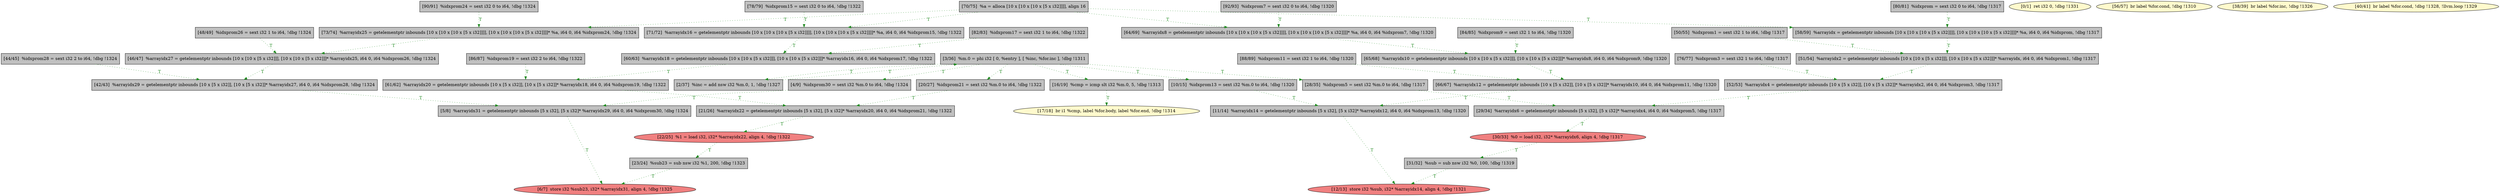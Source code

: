
digraph G {


node108 [fillcolor=grey,label="[73/74]  %arrayidx25 = getelementptr inbounds [10 x [10 x [10 x [5 x i32]]]], [10 x [10 x [10 x [5 x i32]]]]* %a, i64 0, i64 %idxprom24, !dbg !1324",shape=rectangle,style=filled ]
node106 [fillcolor=grey,label="[92/93]  %idxprom7 = sext i32 0 to i64, !dbg !1320",shape=rectangle,style=filled ]
node105 [fillcolor=grey,label="[90/91]  %idxprom24 = sext i32 0 to i64, !dbg !1324",shape=rectangle,style=filled ]
node104 [fillcolor=lightcoral,label="[22/25]  %1 = load i32, i32* %arrayidx22, align 4, !dbg !1322",shape=ellipse,style=filled ]
node103 [fillcolor=grey,label="[21/26]  %arrayidx22 = getelementptr inbounds [5 x i32], [5 x i32]* %arrayidx20, i64 0, i64 %idxprom21, !dbg !1322",shape=rectangle,style=filled ]
node101 [fillcolor=grey,label="[20/27]  %idxprom21 = sext i32 %m.0 to i64, !dbg !1322",shape=rectangle,style=filled ]
node100 [fillcolor=grey,label="[88/89]  %idxprom11 = sext i32 1 to i64, !dbg !1320",shape=rectangle,style=filled ]
node99 [fillcolor=grey,label="[61/62]  %arrayidx20 = getelementptr inbounds [10 x [5 x i32]], [10 x [5 x i32]]* %arrayidx18, i64 0, i64 %idxprom19, !dbg !1322",shape=rectangle,style=filled ]
node72 [fillcolor=grey,label="[48/49]  %idxprom26 = sext i32 1 to i64, !dbg !1324",shape=rectangle,style=filled ]
node63 [fillcolor=grey,label="[2/37]  %inc = add nsw i32 %m.0, 1, !dbg !1327",shape=rectangle,style=filled ]
node71 [fillcolor=grey,label="[46/47]  %arrayidx27 = getelementptr inbounds [10 x [10 x [5 x i32]]], [10 x [10 x [5 x i32]]]* %arrayidx25, i64 0, i64 %idxprom26, !dbg !1324",shape=rectangle,style=filled ]
node92 [fillcolor=grey,label="[80/81]  %idxprom = sext i32 0 to i64, !dbg !1317",shape=rectangle,style=filled ]
node68 [fillcolor=grey,label="[4/9]  %idxprom30 = sext i32 %m.0 to i64, !dbg !1324",shape=rectangle,style=filled ]
node62 [fillcolor=lemonchiffon,label="[0/1]  ret i32 0, !dbg !1331",shape=ellipse,style=filled ]
node76 [fillcolor=lemonchiffon,label="[56/57]  br label %for.cond, !dbg !1310",shape=ellipse,style=filled ]
node74 [fillcolor=grey,label="[29/34]  %arrayidx6 = getelementptr inbounds [5 x i32], [5 x i32]* %arrayidx4, i64 0, i64 %idxprom5, !dbg !1317",shape=rectangle,style=filled ]
node75 [fillcolor=grey,label="[52/53]  %arrayidx4 = getelementptr inbounds [10 x [5 x i32]], [10 x [5 x i32]]* %arrayidx2, i64 0, i64 %idxprom3, !dbg !1317",shape=rectangle,style=filled ]
node90 [fillcolor=lightcoral,label="[30/33]  %0 = load i32, i32* %arrayidx6, align 4, !dbg !1317",shape=ellipse,style=filled ]
node86 [fillcolor=grey,label="[10/15]  %idxprom13 = sext i32 %m.0 to i64, !dbg !1320",shape=rectangle,style=filled ]
node73 [fillcolor=grey,label="[50/55]  %idxprom1 = sext i32 1 to i64, !dbg !1317",shape=rectangle,style=filled ]
node64 [fillcolor=lemonchiffon,label="[38/39]  br label %for.inc, !dbg !1326",shape=ellipse,style=filled ]
node98 [fillcolor=grey,label="[65/68]  %arrayidx10 = getelementptr inbounds [10 x [10 x [5 x i32]]], [10 x [10 x [5 x i32]]]* %arrayidx8, i64 0, i64 %idxprom9, !dbg !1320",shape=rectangle,style=filled ]
node77 [fillcolor=grey,label="[58/59]  %arrayidx = getelementptr inbounds [10 x [10 x [10 x [5 x i32]]]], [10 x [10 x [10 x [5 x i32]]]]* %a, i64 0, i64 %idxprom, !dbg !1317",shape=rectangle,style=filled ]
node66 [fillcolor=lightcoral,label="[6/7]  store i32 %sub23, i32* %arrayidx31, align 4, !dbg !1325",shape=ellipse,style=filled ]
node102 [fillcolor=grey,label="[66/67]  %arrayidx12 = getelementptr inbounds [10 x [5 x i32]], [10 x [5 x i32]]* %arrayidx10, i64 0, i64 %idxprom11, !dbg !1320",shape=rectangle,style=filled ]
node70 [fillcolor=grey,label="[44/45]  %idxprom28 = sext i32 2 to i64, !dbg !1324",shape=rectangle,style=filled ]
node82 [fillcolor=grey,label="[51/54]  %arrayidx2 = getelementptr inbounds [10 x [10 x [5 x i32]]], [10 x [10 x [5 x i32]]]* %arrayidx, i64 0, i64 %idxprom1, !dbg !1317",shape=rectangle,style=filled ]
node94 [fillcolor=grey,label="[82/83]  %idxprom17 = sext i32 1 to i64, !dbg !1322",shape=rectangle,style=filled ]
node78 [fillcolor=grey,label="[3/36]  %m.0 = phi i32 [ 0, %entry ], [ %inc, %for.inc ], !dbg !1311",shape=rectangle,style=filled ]
node79 [fillcolor=grey,label="[16/19]  %cmp = icmp slt i32 %m.0, 5, !dbg !1313",shape=rectangle,style=filled ]
node80 [fillcolor=grey,label="[60/63]  %arrayidx18 = getelementptr inbounds [10 x [10 x [5 x i32]]], [10 x [10 x [5 x i32]]]* %arrayidx16, i64 0, i64 %idxprom17, !dbg !1322",shape=rectangle,style=filled ]
node69 [fillcolor=grey,label="[42/43]  %arrayidx29 = getelementptr inbounds [10 x [5 x i32]], [10 x [5 x i32]]* %arrayidx27, i64 0, i64 %idxprom28, !dbg !1324",shape=rectangle,style=filled ]
node81 [fillcolor=grey,label="[64/69]  %arrayidx8 = getelementptr inbounds [10 x [10 x [10 x [5 x i32]]]], [10 x [10 x [10 x [5 x i32]]]]* %a, i64 0, i64 %idxprom7, !dbg !1320",shape=rectangle,style=filled ]
node84 [fillcolor=grey,label="[28/35]  %idxprom5 = sext i32 %m.0 to i64, !dbg !1317",shape=rectangle,style=filled ]
node83 [fillcolor=lemonchiffon,label="[17/18]  br i1 %cmp, label %for.body, label %for.end, !dbg !1314",shape=ellipse,style=filled ]
node85 [fillcolor=grey,label="[70/75]  %a = alloca [10 x [10 x [10 x [5 x i32]]]], align 16",shape=rectangle,style=filled ]
node87 [fillcolor=grey,label="[31/32]  %sub = sub nsw i32 %0, 100, !dbg !1319",shape=rectangle,style=filled ]
node93 [fillcolor=grey,label="[71/72]  %arrayidx16 = getelementptr inbounds [10 x [10 x [10 x [5 x i32]]]], [10 x [10 x [10 x [5 x i32]]]]* %a, i64 0, i64 %idxprom15, !dbg !1322",shape=rectangle,style=filled ]
node88 [fillcolor=grey,label="[76/77]  %idxprom3 = sext i32 1 to i64, !dbg !1317",shape=rectangle,style=filled ]
node89 [fillcolor=grey,label="[11/14]  %arrayidx14 = getelementptr inbounds [5 x i32], [5 x i32]* %arrayidx12, i64 0, i64 %idxprom13, !dbg !1320",shape=rectangle,style=filled ]
node65 [fillcolor=lemonchiffon,label="[40/41]  br label %for.cond, !dbg !1328, !llvm.loop !1329",shape=ellipse,style=filled ]
node95 [fillcolor=grey,label="[84/85]  %idxprom9 = sext i32 1 to i64, !dbg !1320",shape=rectangle,style=filled ]
node67 [fillcolor=grey,label="[5/8]  %arrayidx31 = getelementptr inbounds [5 x i32], [5 x i32]* %arrayidx29, i64 0, i64 %idxprom30, !dbg !1324",shape=rectangle,style=filled ]
node96 [fillcolor=grey,label="[23/24]  %sub23 = sub nsw i32 %1, 200, !dbg !1323",shape=rectangle,style=filled ]
node107 [fillcolor=lightcoral,label="[12/13]  store i32 %sub, i32* %arrayidx14, align 4, !dbg !1321",shape=ellipse,style=filled ]
node91 [fillcolor=grey,label="[78/79]  %idxprom15 = sext i32 0 to i64, !dbg !1322",shape=rectangle,style=filled ]
node97 [fillcolor=grey,label="[86/87]  %idxprom19 = sext i32 2 to i64, !dbg !1322",shape=rectangle,style=filled ]

node91->node93 [style=dotted,color=forestgreen,label="T",fontcolor=forestgreen ]
node90->node87 [style=dotted,color=forestgreen,label="T",fontcolor=forestgreen ]
node89->node107 [style=dotted,color=forestgreen,label="T",fontcolor=forestgreen ]
node70->node69 [style=dotted,color=forestgreen,label="T",fontcolor=forestgreen ]
node95->node98 [style=dotted,color=forestgreen,label="T",fontcolor=forestgreen ]
node86->node89 [style=dotted,color=forestgreen,label="T",fontcolor=forestgreen ]
node92->node77 [style=dotted,color=forestgreen,label="T",fontcolor=forestgreen ]
node88->node75 [style=dotted,color=forestgreen,label="T",fontcolor=forestgreen ]
node85->node81 [style=dotted,color=forestgreen,label="T",fontcolor=forestgreen ]
node75->node74 [style=dotted,color=forestgreen,label="T",fontcolor=forestgreen ]
node67->node66 [style=dotted,color=forestgreen,label="T",fontcolor=forestgreen ]
node99->node103 [style=dotted,color=forestgreen,label="T",fontcolor=forestgreen ]
node85->node108 [style=dotted,color=forestgreen,label="T",fontcolor=forestgreen ]
node104->node96 [style=dotted,color=forestgreen,label="T",fontcolor=forestgreen ]
node81->node98 [style=dotted,color=forestgreen,label="T",fontcolor=forestgreen ]
node96->node66 [style=dotted,color=forestgreen,label="T",fontcolor=forestgreen ]
node100->node102 [style=dotted,color=forestgreen,label="T",fontcolor=forestgreen ]
node97->node99 [style=dotted,color=forestgreen,label="T",fontcolor=forestgreen ]
node71->node69 [style=dotted,color=forestgreen,label="T",fontcolor=forestgreen ]
node78->node84 [style=dotted,color=forestgreen,label="T",fontcolor=forestgreen ]
node68->node67 [style=dotted,color=forestgreen,label="T",fontcolor=forestgreen ]
node85->node77 [style=dotted,color=forestgreen,label="T",fontcolor=forestgreen ]
node94->node80 [style=dotted,color=forestgreen,label="T",fontcolor=forestgreen ]
node78->node79 [style=dotted,color=forestgreen,label="T",fontcolor=forestgreen ]
node108->node71 [style=dotted,color=forestgreen,label="T",fontcolor=forestgreen ]
node103->node104 [style=dotted,color=forestgreen,label="T",fontcolor=forestgreen ]
node106->node81 [style=dotted,color=forestgreen,label="T",fontcolor=forestgreen ]
node105->node108 [style=dotted,color=forestgreen,label="T",fontcolor=forestgreen ]
node72->node71 [style=dotted,color=forestgreen,label="T",fontcolor=forestgreen ]
node98->node102 [style=dotted,color=forestgreen,label="T",fontcolor=forestgreen ]
node73->node82 [style=dotted,color=forestgreen,label="T",fontcolor=forestgreen ]
node77->node82 [style=dotted,color=forestgreen,label="T",fontcolor=forestgreen ]
node78->node86 [style=dotted,color=forestgreen,label="T",fontcolor=forestgreen ]
node69->node67 [style=dotted,color=forestgreen,label="T",fontcolor=forestgreen ]
node63->node78 [style=dotted,color=forestgreen,label="T",fontcolor=forestgreen ]
node78->node63 [style=dotted,color=forestgreen,label="T",fontcolor=forestgreen ]
node87->node107 [style=dotted,color=forestgreen,label="T",fontcolor=forestgreen ]
node101->node103 [style=dotted,color=forestgreen,label="T",fontcolor=forestgreen ]
node78->node68 [style=dotted,color=forestgreen,label="T",fontcolor=forestgreen ]
node79->node83 [style=dotted,color=forestgreen,label="T",fontcolor=forestgreen ]
node78->node101 [style=dotted,color=forestgreen,label="T",fontcolor=forestgreen ]
node84->node74 [style=dotted,color=forestgreen,label="T",fontcolor=forestgreen ]
node85->node93 [style=dotted,color=forestgreen,label="T",fontcolor=forestgreen ]
node102->node89 [style=dotted,color=forestgreen,label="T",fontcolor=forestgreen ]
node80->node99 [style=dotted,color=forestgreen,label="T",fontcolor=forestgreen ]
node82->node75 [style=dotted,color=forestgreen,label="T",fontcolor=forestgreen ]
node93->node80 [style=dotted,color=forestgreen,label="T",fontcolor=forestgreen ]
node74->node90 [style=dotted,color=forestgreen,label="T",fontcolor=forestgreen ]


}
